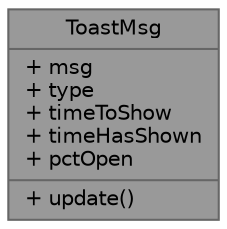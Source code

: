 digraph "ToastMsg"
{
 // LATEX_PDF_SIZE
  bgcolor="transparent";
  edge [fontname=Helvetica,fontsize=10,labelfontname=Helvetica,labelfontsize=10];
  node [fontname=Helvetica,fontsize=10,shape=box,height=0.2,width=0.4];
  Node1 [shape=record,label="{ToastMsg\n|+ msg\l+ type\l+ timeToShow\l+ timeHasShown\l+ pctOpen\l|+ update()\l}",height=0.2,width=0.4,color="gray40", fillcolor="grey60", style="filled", fontcolor="black",tooltip=" "];
}
